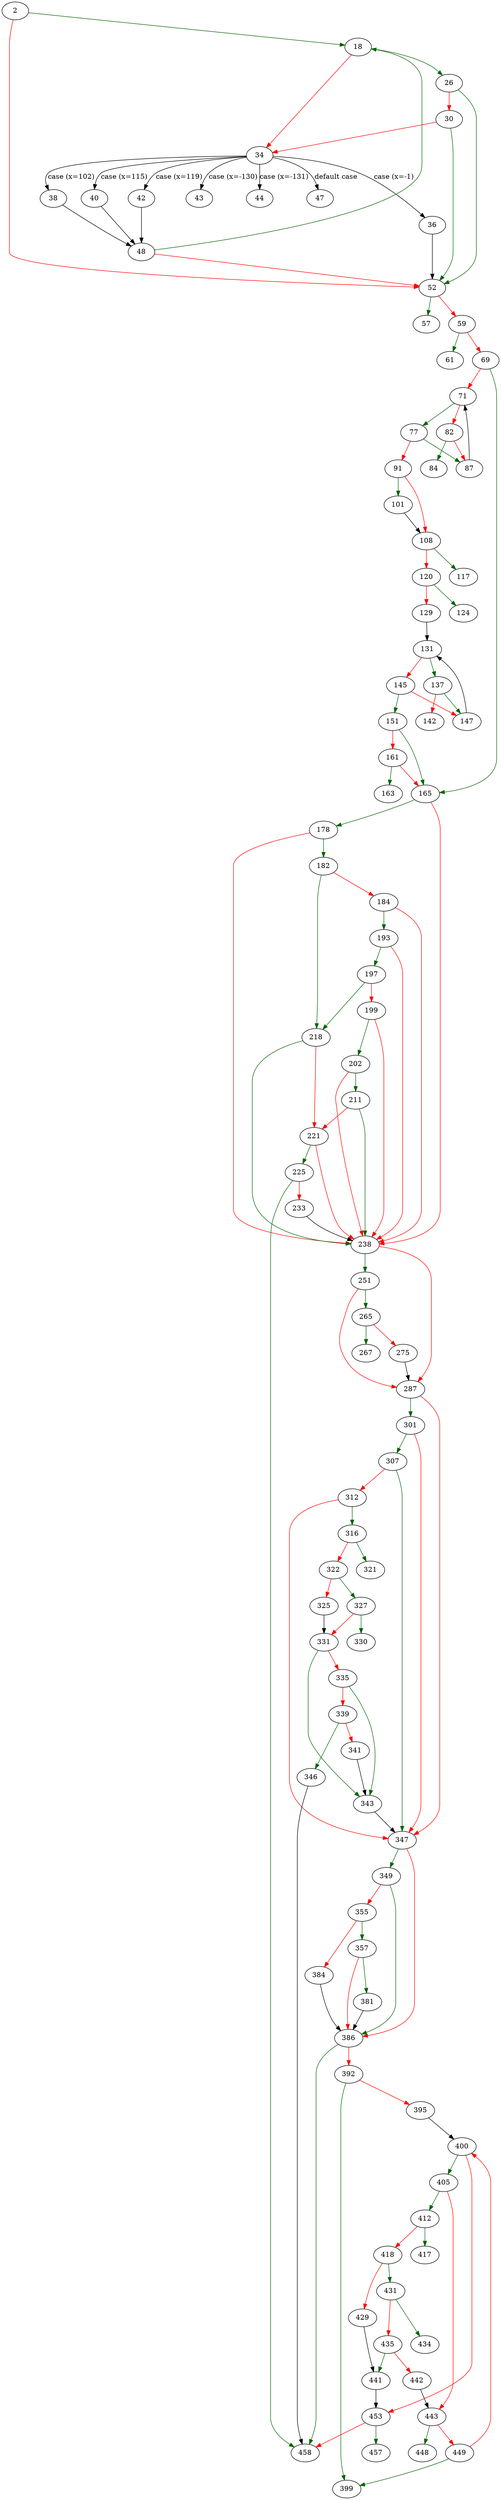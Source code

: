 strict digraph "main" {
	// Node definitions.
	2 [entry=true];
	18;
	52;
	26;
	34;
	30;
	36;
	38;
	40;
	42;
	43;
	44;
	47;
	48;
	57;
	59;
	61;
	69;
	165;
	71;
	77;
	82;
	87;
	91;
	84;
	101;
	108;
	117;
	120;
	124;
	129;
	131;
	137;
	145;
	147;
	142;
	151;
	161;
	163;
	178;
	238;
	182;
	218;
	184;
	193;
	197;
	199;
	202;
	211;
	221;
	225;
	458;
	233;
	251;
	287;
	265;
	267;
	275;
	301;
	347;
	307;
	312;
	316;
	321;
	322;
	327;
	325;
	331;
	330;
	343;
	335;
	339;
	346;
	341;
	349;
	386;
	355;
	357;
	384;
	381;
	392;
	399;
	395;
	400;
	405;
	453;
	412;
	443;
	417;
	418;
	431;
	429;
	441;
	434;
	435;
	442;
	448;
	449;
	457;

	// Edge definitions.
	2 -> 18 [
		color=darkgreen
		cond=true
	];
	2 -> 52 [
		color=red
		cond=false
	];
	18 -> 26 [
		color=darkgreen
		cond=true
	];
	18 -> 34 [
		color=red
		cond=false
	];
	52 -> 57 [
		color=darkgreen
		cond=true
	];
	52 -> 59 [
		color=red
		cond=false
	];
	26 -> 52 [
		color=darkgreen
		cond=true
	];
	26 -> 30 [
		color=red
		cond=false
	];
	34 -> 36 [
		cond="case (x=-1)"
		label="case (x=-1)"
	];
	34 -> 38 [
		cond="case (x=102)"
		label="case (x=102)"
	];
	34 -> 40 [
		cond="case (x=115)"
		label="case (x=115)"
	];
	34 -> 42 [
		cond="case (x=119)"
		label="case (x=119)"
	];
	34 -> 43 [
		cond="case (x=-130)"
		label="case (x=-130)"
	];
	34 -> 44 [
		cond="case (x=-131)"
		label="case (x=-131)"
	];
	34 -> 47 [
		cond="default case"
		label="default case"
	];
	30 -> 52 [
		color=darkgreen
		cond=true
	];
	30 -> 34 [
		color=red
		cond=false
	];
	36 -> 52;
	38 -> 48;
	40 -> 48;
	42 -> 48;
	48 -> 18 [
		color=darkgreen
		cond=true
	];
	48 -> 52 [
		color=red
		cond=false
	];
	59 -> 61 [
		color=darkgreen
		cond=true
	];
	59 -> 69 [
		color=red
		cond=false
	];
	69 -> 165 [
		color=darkgreen
		cond=true
	];
	69 -> 71 [
		color=red
		cond=false
	];
	165 -> 178 [
		color=darkgreen
		cond=true
	];
	165 -> 238 [
		color=red
		cond=false
	];
	71 -> 77 [
		color=darkgreen
		cond=true
	];
	71 -> 82 [
		color=red
		cond=false
	];
	77 -> 87 [
		color=darkgreen
		cond=true
	];
	77 -> 91 [
		color=red
		cond=false
	];
	82 -> 87 [
		color=red
		cond=false
	];
	82 -> 84 [
		color=darkgreen
		cond=true
	];
	87 -> 71;
	91 -> 101 [
		color=darkgreen
		cond=true
	];
	91 -> 108 [
		color=red
		cond=false
	];
	101 -> 108;
	108 -> 117 [
		color=darkgreen
		cond=true
	];
	108 -> 120 [
		color=red
		cond=false
	];
	120 -> 124 [
		color=darkgreen
		cond=true
	];
	120 -> 129 [
		color=red
		cond=false
	];
	129 -> 131;
	131 -> 137 [
		color=darkgreen
		cond=true
	];
	131 -> 145 [
		color=red
		cond=false
	];
	137 -> 147 [
		color=darkgreen
		cond=true
	];
	137 -> 142 [
		color=red
		cond=false
	];
	145 -> 147 [
		color=red
		cond=false
	];
	145 -> 151 [
		color=darkgreen
		cond=true
	];
	147 -> 131;
	151 -> 165 [
		color=darkgreen
		cond=true
	];
	151 -> 161 [
		color=red
		cond=false
	];
	161 -> 165 [
		color=red
		cond=false
	];
	161 -> 163 [
		color=darkgreen
		cond=true
	];
	178 -> 238 [
		color=red
		cond=false
	];
	178 -> 182 [
		color=darkgreen
		cond=true
	];
	238 -> 251 [
		color=darkgreen
		cond=true
	];
	238 -> 287 [
		color=red
		cond=false
	];
	182 -> 218 [
		color=darkgreen
		cond=true
	];
	182 -> 184 [
		color=red
		cond=false
	];
	218 -> 238 [
		color=darkgreen
		cond=true
	];
	218 -> 221 [
		color=red
		cond=false
	];
	184 -> 238 [
		color=red
		cond=false
	];
	184 -> 193 [
		color=darkgreen
		cond=true
	];
	193 -> 238 [
		color=red
		cond=false
	];
	193 -> 197 [
		color=darkgreen
		cond=true
	];
	197 -> 218 [
		color=darkgreen
		cond=true
	];
	197 -> 199 [
		color=red
		cond=false
	];
	199 -> 238 [
		color=red
		cond=false
	];
	199 -> 202 [
		color=darkgreen
		cond=true
	];
	202 -> 238 [
		color=red
		cond=false
	];
	202 -> 211 [
		color=darkgreen
		cond=true
	];
	211 -> 238 [
		color=darkgreen
		cond=true
	];
	211 -> 221 [
		color=red
		cond=false
	];
	221 -> 238 [
		color=red
		cond=false
	];
	221 -> 225 [
		color=darkgreen
		cond=true
	];
	225 -> 458 [
		color=darkgreen
		cond=true
	];
	225 -> 233 [
		color=red
		cond=false
	];
	233 -> 238;
	251 -> 287 [
		color=red
		cond=false
	];
	251 -> 265 [
		color=darkgreen
		cond=true
	];
	287 -> 301 [
		color=darkgreen
		cond=true
	];
	287 -> 347 [
		color=red
		cond=false
	];
	265 -> 267 [
		color=darkgreen
		cond=true
	];
	265 -> 275 [
		color=red
		cond=false
	];
	275 -> 287;
	301 -> 347 [
		color=red
		cond=false
	];
	301 -> 307 [
		color=darkgreen
		cond=true
	];
	347 -> 349 [
		color=darkgreen
		cond=true
	];
	347 -> 386 [
		color=red
		cond=false
	];
	307 -> 347 [
		color=darkgreen
		cond=true
	];
	307 -> 312 [
		color=red
		cond=false
	];
	312 -> 347 [
		color=red
		cond=false
	];
	312 -> 316 [
		color=darkgreen
		cond=true
	];
	316 -> 321 [
		color=darkgreen
		cond=true
	];
	316 -> 322 [
		color=red
		cond=false
	];
	322 -> 327 [
		color=darkgreen
		cond=true
	];
	322 -> 325 [
		color=red
		cond=false
	];
	327 -> 331 [
		color=red
		cond=false
	];
	327 -> 330 [
		color=darkgreen
		cond=true
	];
	325 -> 331;
	331 -> 343 [
		color=darkgreen
		cond=true
	];
	331 -> 335 [
		color=red
		cond=false
	];
	343 -> 347;
	335 -> 343 [
		color=darkgreen
		cond=true
	];
	335 -> 339 [
		color=red
		cond=false
	];
	339 -> 346 [
		color=darkgreen
		cond=true
	];
	339 -> 341 [
		color=red
		cond=false
	];
	346 -> 458;
	341 -> 343;
	349 -> 386 [
		color=darkgreen
		cond=true
	];
	349 -> 355 [
		color=red
		cond=false
	];
	386 -> 458 [
		color=darkgreen
		cond=true
	];
	386 -> 392 [
		color=red
		cond=false
	];
	355 -> 357 [
		color=darkgreen
		cond=true
	];
	355 -> 384 [
		color=red
		cond=false
	];
	357 -> 386 [
		color=red
		cond=false
	];
	357 -> 381 [
		color=darkgreen
		cond=true
	];
	384 -> 386;
	381 -> 386;
	392 -> 399 [
		color=darkgreen
		cond=true
	];
	392 -> 395 [
		color=red
		cond=false
	];
	395 -> 400;
	400 -> 405 [
		color=darkgreen
		cond=true
	];
	400 -> 453 [
		color=red
		cond=false
	];
	405 -> 412 [
		color=darkgreen
		cond=true
	];
	405 -> 443 [
		color=red
		cond=false
	];
	453 -> 458 [
		color=red
		cond=false
	];
	453 -> 457 [
		color=darkgreen
		cond=true
	];
	412 -> 417 [
		color=darkgreen
		cond=true
	];
	412 -> 418 [
		color=red
		cond=false
	];
	443 -> 448 [
		color=darkgreen
		cond=true
	];
	443 -> 449 [
		color=red
		cond=false
	];
	418 -> 431 [
		color=darkgreen
		cond=true
	];
	418 -> 429 [
		color=red
		cond=false
	];
	431 -> 434 [
		color=darkgreen
		cond=true
	];
	431 -> 435 [
		color=red
		cond=false
	];
	429 -> 441;
	441 -> 453;
	435 -> 441 [
		color=darkgreen
		cond=true
	];
	435 -> 442 [
		color=red
		cond=false
	];
	442 -> 443;
	449 -> 399 [
		color=darkgreen
		cond=true
	];
	449 -> 400 [
		color=red
		cond=false
	];
}